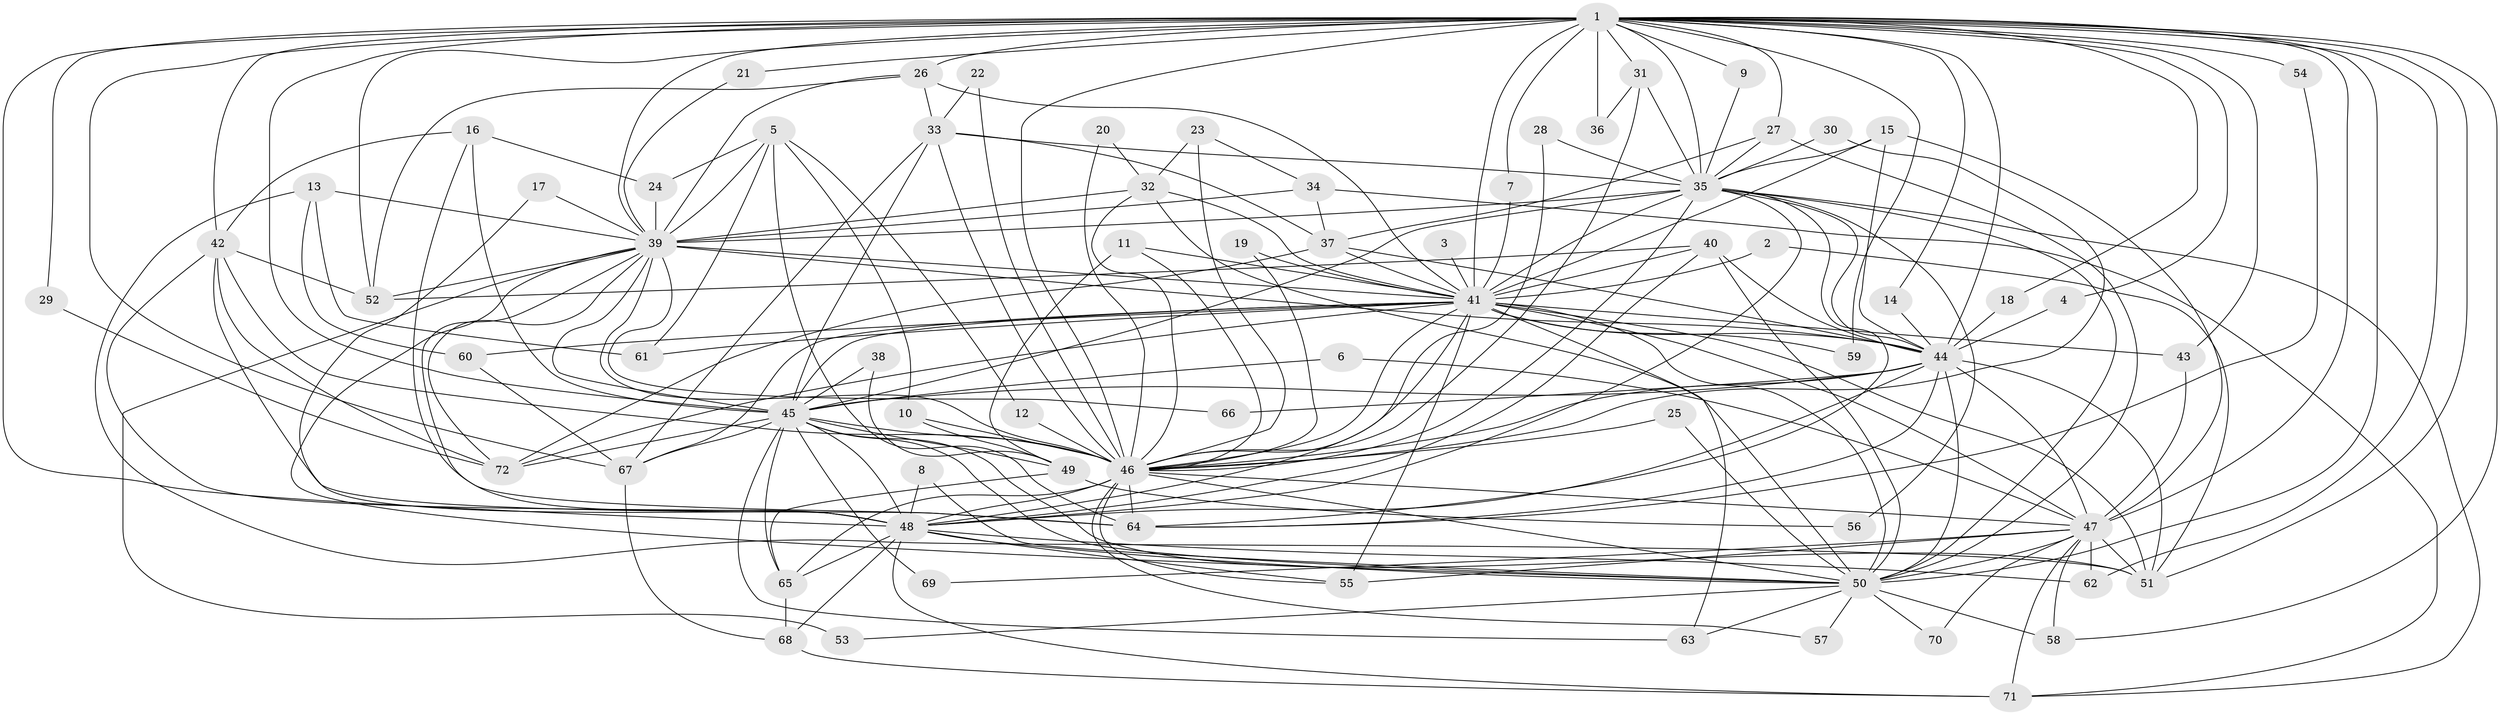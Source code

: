 // original degree distribution, {18: 0.006993006993006993, 28: 0.006993006993006993, 22: 0.02097902097902098, 25: 0.006993006993006993, 32: 0.006993006993006993, 30: 0.006993006993006993, 20: 0.006993006993006993, 21: 0.006993006993006993, 4: 0.0979020979020979, 3: 0.20279720279720279, 8: 0.013986013986013986, 5: 0.04895104895104895, 2: 0.5384615384615384, 7: 0.006993006993006993, 6: 0.013986013986013986, 15: 0.006993006993006993}
// Generated by graph-tools (version 1.1) at 2025/46/03/06/25 01:46:56]
// undirected, 72 vertices, 209 edges
graph export_dot {
graph [start="1"]
  node [color=gray90,style=filled];
  1;
  2;
  3;
  4;
  5;
  6;
  7;
  8;
  9;
  10;
  11;
  12;
  13;
  14;
  15;
  16;
  17;
  18;
  19;
  20;
  21;
  22;
  23;
  24;
  25;
  26;
  27;
  28;
  29;
  30;
  31;
  32;
  33;
  34;
  35;
  36;
  37;
  38;
  39;
  40;
  41;
  42;
  43;
  44;
  45;
  46;
  47;
  48;
  49;
  50;
  51;
  52;
  53;
  54;
  55;
  56;
  57;
  58;
  59;
  60;
  61;
  62;
  63;
  64;
  65;
  66;
  67;
  68;
  69;
  70;
  71;
  72;
  1 -- 4 [weight=1.0];
  1 -- 7 [weight=1.0];
  1 -- 9 [weight=1.0];
  1 -- 14 [weight=1.0];
  1 -- 18 [weight=1.0];
  1 -- 21 [weight=1.0];
  1 -- 26 [weight=1.0];
  1 -- 27 [weight=1.0];
  1 -- 29 [weight=1.0];
  1 -- 31 [weight=1.0];
  1 -- 35 [weight=2.0];
  1 -- 36 [weight=1.0];
  1 -- 39 [weight=2.0];
  1 -- 41 [weight=3.0];
  1 -- 42 [weight=1.0];
  1 -- 43 [weight=2.0];
  1 -- 44 [weight=2.0];
  1 -- 45 [weight=4.0];
  1 -- 46 [weight=3.0];
  1 -- 47 [weight=2.0];
  1 -- 48 [weight=3.0];
  1 -- 50 [weight=2.0];
  1 -- 51 [weight=1.0];
  1 -- 52 [weight=1.0];
  1 -- 54 [weight=2.0];
  1 -- 58 [weight=1.0];
  1 -- 59 [weight=1.0];
  1 -- 62 [weight=1.0];
  1 -- 67 [weight=1.0];
  2 -- 41 [weight=1.0];
  2 -- 51 [weight=1.0];
  3 -- 41 [weight=1.0];
  4 -- 44 [weight=1.0];
  5 -- 10 [weight=1.0];
  5 -- 12 [weight=1.0];
  5 -- 24 [weight=1.0];
  5 -- 39 [weight=1.0];
  5 -- 61 [weight=1.0];
  5 -- 64 [weight=1.0];
  6 -- 45 [weight=1.0];
  6 -- 47 [weight=1.0];
  7 -- 41 [weight=1.0];
  8 -- 48 [weight=1.0];
  8 -- 50 [weight=1.0];
  9 -- 35 [weight=1.0];
  10 -- 46 [weight=1.0];
  10 -- 49 [weight=1.0];
  11 -- 41 [weight=1.0];
  11 -- 46 [weight=1.0];
  11 -- 49 [weight=1.0];
  12 -- 46 [weight=1.0];
  13 -- 39 [weight=1.0];
  13 -- 51 [weight=1.0];
  13 -- 60 [weight=1.0];
  13 -- 61 [weight=1.0];
  14 -- 44 [weight=1.0];
  15 -- 35 [weight=1.0];
  15 -- 41 [weight=1.0];
  15 -- 44 [weight=1.0];
  15 -- 47 [weight=1.0];
  16 -- 24 [weight=1.0];
  16 -- 42 [weight=1.0];
  16 -- 45 [weight=1.0];
  16 -- 64 [weight=1.0];
  17 -- 39 [weight=1.0];
  17 -- 48 [weight=1.0];
  18 -- 44 [weight=1.0];
  19 -- 41 [weight=1.0];
  19 -- 46 [weight=1.0];
  20 -- 32 [weight=1.0];
  20 -- 46 [weight=1.0];
  21 -- 39 [weight=1.0];
  22 -- 33 [weight=1.0];
  22 -- 46 [weight=1.0];
  23 -- 32 [weight=1.0];
  23 -- 34 [weight=1.0];
  23 -- 46 [weight=1.0];
  24 -- 39 [weight=1.0];
  25 -- 46 [weight=1.0];
  25 -- 50 [weight=1.0];
  26 -- 33 [weight=1.0];
  26 -- 39 [weight=1.0];
  26 -- 41 [weight=1.0];
  26 -- 52 [weight=1.0];
  27 -- 35 [weight=1.0];
  27 -- 37 [weight=1.0];
  27 -- 50 [weight=1.0];
  28 -- 35 [weight=1.0];
  28 -- 46 [weight=1.0];
  29 -- 72 [weight=1.0];
  30 -- 35 [weight=1.0];
  30 -- 46 [weight=1.0];
  31 -- 35 [weight=1.0];
  31 -- 36 [weight=1.0];
  31 -- 46 [weight=1.0];
  32 -- 39 [weight=1.0];
  32 -- 41 [weight=1.0];
  32 -- 46 [weight=1.0];
  32 -- 50 [weight=1.0];
  33 -- 35 [weight=1.0];
  33 -- 37 [weight=1.0];
  33 -- 45 [weight=2.0];
  33 -- 46 [weight=1.0];
  33 -- 67 [weight=1.0];
  34 -- 37 [weight=1.0];
  34 -- 39 [weight=1.0];
  34 -- 71 [weight=1.0];
  35 -- 39 [weight=2.0];
  35 -- 41 [weight=1.0];
  35 -- 44 [weight=1.0];
  35 -- 45 [weight=1.0];
  35 -- 46 [weight=1.0];
  35 -- 48 [weight=2.0];
  35 -- 50 [weight=1.0];
  35 -- 56 [weight=1.0];
  35 -- 64 [weight=1.0];
  35 -- 71 [weight=1.0];
  37 -- 41 [weight=1.0];
  37 -- 44 [weight=1.0];
  37 -- 72 [weight=1.0];
  38 -- 45 [weight=1.0];
  38 -- 49 [weight=1.0];
  39 -- 41 [weight=1.0];
  39 -- 44 [weight=3.0];
  39 -- 45 [weight=1.0];
  39 -- 46 [weight=2.0];
  39 -- 48 [weight=1.0];
  39 -- 50 [weight=1.0];
  39 -- 52 [weight=1.0];
  39 -- 53 [weight=1.0];
  39 -- 66 [weight=2.0];
  39 -- 72 [weight=1.0];
  40 -- 41 [weight=1.0];
  40 -- 44 [weight=1.0];
  40 -- 48 [weight=1.0];
  40 -- 50 [weight=1.0];
  40 -- 52 [weight=1.0];
  41 -- 43 [weight=1.0];
  41 -- 44 [weight=1.0];
  41 -- 45 [weight=1.0];
  41 -- 46 [weight=1.0];
  41 -- 47 [weight=1.0];
  41 -- 48 [weight=2.0];
  41 -- 50 [weight=1.0];
  41 -- 51 [weight=2.0];
  41 -- 55 [weight=1.0];
  41 -- 59 [weight=1.0];
  41 -- 60 [weight=1.0];
  41 -- 61 [weight=1.0];
  41 -- 63 [weight=1.0];
  41 -- 67 [weight=1.0];
  41 -- 72 [weight=1.0];
  42 -- 46 [weight=1.0];
  42 -- 48 [weight=1.0];
  42 -- 52 [weight=2.0];
  42 -- 64 [weight=1.0];
  42 -- 72 [weight=1.0];
  43 -- 47 [weight=1.0];
  44 -- 45 [weight=1.0];
  44 -- 46 [weight=1.0];
  44 -- 47 [weight=1.0];
  44 -- 48 [weight=1.0];
  44 -- 50 [weight=1.0];
  44 -- 51 [weight=1.0];
  44 -- 64 [weight=1.0];
  44 -- 66 [weight=1.0];
  45 -- 46 [weight=1.0];
  45 -- 48 [weight=2.0];
  45 -- 49 [weight=1.0];
  45 -- 50 [weight=1.0];
  45 -- 51 [weight=1.0];
  45 -- 63 [weight=1.0];
  45 -- 65 [weight=1.0];
  45 -- 67 [weight=1.0];
  45 -- 69 [weight=1.0];
  45 -- 72 [weight=1.0];
  46 -- 47 [weight=1.0];
  46 -- 48 [weight=1.0];
  46 -- 50 [weight=1.0];
  46 -- 55 [weight=1.0];
  46 -- 57 [weight=1.0];
  46 -- 64 [weight=1.0];
  46 -- 65 [weight=1.0];
  47 -- 50 [weight=1.0];
  47 -- 51 [weight=1.0];
  47 -- 55 [weight=1.0];
  47 -- 58 [weight=1.0];
  47 -- 62 [weight=1.0];
  47 -- 69 [weight=1.0];
  47 -- 70 [weight=1.0];
  47 -- 71 [weight=1.0];
  48 -- 50 [weight=1.0];
  48 -- 55 [weight=1.0];
  48 -- 62 [weight=1.0];
  48 -- 65 [weight=1.0];
  48 -- 68 [weight=1.0];
  48 -- 71 [weight=1.0];
  49 -- 56 [weight=1.0];
  49 -- 65 [weight=1.0];
  50 -- 53 [weight=1.0];
  50 -- 57 [weight=1.0];
  50 -- 58 [weight=1.0];
  50 -- 63 [weight=1.0];
  50 -- 70 [weight=1.0];
  54 -- 64 [weight=1.0];
  60 -- 67 [weight=1.0];
  65 -- 68 [weight=1.0];
  67 -- 68 [weight=1.0];
  68 -- 71 [weight=1.0];
}
